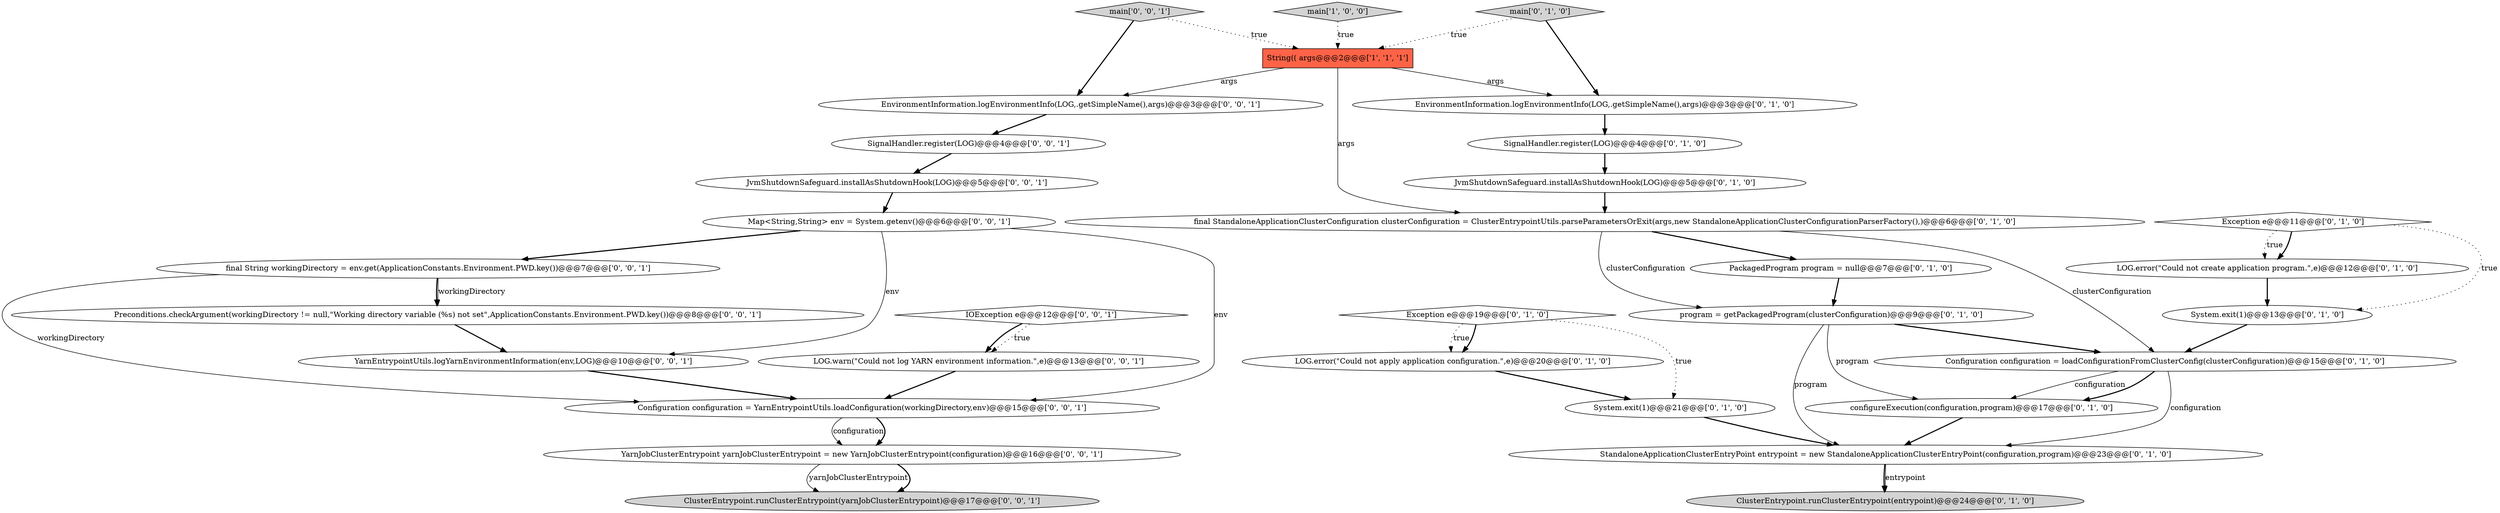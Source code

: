 digraph {
23 [style = filled, label = "SignalHandler.register(LOG)@@@4@@@['0', '0', '1']", fillcolor = white, shape = ellipse image = "AAA0AAABBB3BBB"];
18 [style = filled, label = "Exception e@@@19@@@['0', '1', '0']", fillcolor = white, shape = diamond image = "AAA0AAABBB2BBB"];
24 [style = filled, label = "main['0', '0', '1']", fillcolor = lightgray, shape = diamond image = "AAA0AAABBB3BBB"];
22 [style = filled, label = "ClusterEntrypoint.runClusterEntrypoint(yarnJobClusterEntrypoint)@@@17@@@['0', '0', '1']", fillcolor = lightgray, shape = ellipse image = "AAA0AAABBB3BBB"];
20 [style = filled, label = "YarnJobClusterEntrypoint yarnJobClusterEntrypoint = new YarnJobClusterEntrypoint(configuration)@@@16@@@['0', '0', '1']", fillcolor = white, shape = ellipse image = "AAA0AAABBB3BBB"];
17 [style = filled, label = "SignalHandler.register(LOG)@@@4@@@['0', '1', '0']", fillcolor = white, shape = ellipse image = "AAA0AAABBB2BBB"];
30 [style = filled, label = "EnvironmentInformation.logEnvironmentInfo(LOG,.getSimpleName(),args)@@@3@@@['0', '0', '1']", fillcolor = white, shape = ellipse image = "AAA0AAABBB3BBB"];
5 [style = filled, label = "ClusterEntrypoint.runClusterEntrypoint(entrypoint)@@@24@@@['0', '1', '0']", fillcolor = lightgray, shape = ellipse image = "AAA0AAABBB2BBB"];
28 [style = filled, label = "Preconditions.checkArgument(workingDirectory != null,\"Working directory variable (%s) not set\",ApplicationConstants.Environment.PWD.key())@@@8@@@['0', '0', '1']", fillcolor = white, shape = ellipse image = "AAA0AAABBB3BBB"];
8 [style = filled, label = "StandaloneApplicationClusterEntryPoint entrypoint = new StandaloneApplicationClusterEntryPoint(configuration,program)@@@23@@@['0', '1', '0']", fillcolor = white, shape = ellipse image = "AAA0AAABBB2BBB"];
19 [style = filled, label = "JvmShutdownSafeguard.installAsShutdownHook(LOG)@@@5@@@['0', '0', '1']", fillcolor = white, shape = ellipse image = "AAA0AAABBB3BBB"];
26 [style = filled, label = "LOG.warn(\"Could not log YARN environment information.\",e)@@@13@@@['0', '0', '1']", fillcolor = white, shape = ellipse image = "AAA0AAABBB3BBB"];
29 [style = filled, label = "Configuration configuration = YarnEntrypointUtils.loadConfiguration(workingDirectory,env)@@@15@@@['0', '0', '1']", fillcolor = white, shape = ellipse image = "AAA0AAABBB3BBB"];
4 [style = filled, label = "Exception e@@@11@@@['0', '1', '0']", fillcolor = white, shape = diamond image = "AAA0AAABBB2BBB"];
1 [style = filled, label = "main['1', '0', '0']", fillcolor = lightgray, shape = diamond image = "AAA0AAABBB1BBB"];
31 [style = filled, label = "IOException e@@@12@@@['0', '0', '1']", fillcolor = white, shape = diamond image = "AAA0AAABBB3BBB"];
14 [style = filled, label = "configureExecution(configuration,program)@@@17@@@['0', '1', '0']", fillcolor = white, shape = ellipse image = "AAA0AAABBB2BBB"];
13 [style = filled, label = "Configuration configuration = loadConfigurationFromClusterConfig(clusterConfiguration)@@@15@@@['0', '1', '0']", fillcolor = white, shape = ellipse image = "AAA0AAABBB2BBB"];
3 [style = filled, label = "JvmShutdownSafeguard.installAsShutdownHook(LOG)@@@5@@@['0', '1', '0']", fillcolor = white, shape = ellipse image = "AAA0AAABBB2BBB"];
16 [style = filled, label = "LOG.error(\"Could not apply application configuration.\",e)@@@20@@@['0', '1', '0']", fillcolor = white, shape = ellipse image = "AAA0AAABBB2BBB"];
25 [style = filled, label = "final String workingDirectory = env.get(ApplicationConstants.Environment.PWD.key())@@@7@@@['0', '0', '1']", fillcolor = white, shape = ellipse image = "AAA0AAABBB3BBB"];
2 [style = filled, label = "PackagedProgram program = null@@@7@@@['0', '1', '0']", fillcolor = white, shape = ellipse image = "AAA0AAABBB2BBB"];
6 [style = filled, label = "program = getPackagedProgram(clusterConfiguration)@@@9@@@['0', '1', '0']", fillcolor = white, shape = ellipse image = "AAA0AAABBB2BBB"];
9 [style = filled, label = "final StandaloneApplicationClusterConfiguration clusterConfiguration = ClusterEntrypointUtils.parseParametersOrExit(args,new StandaloneApplicationClusterConfigurationParserFactory(),)@@@6@@@['0', '1', '0']", fillcolor = white, shape = ellipse image = "AAA1AAABBB2BBB"];
10 [style = filled, label = "main['0', '1', '0']", fillcolor = lightgray, shape = diamond image = "AAA0AAABBB2BBB"];
7 [style = filled, label = "System.exit(1)@@@21@@@['0', '1', '0']", fillcolor = white, shape = ellipse image = "AAA0AAABBB2BBB"];
21 [style = filled, label = "YarnEntrypointUtils.logYarnEnvironmentInformation(env,LOG)@@@10@@@['0', '0', '1']", fillcolor = white, shape = ellipse image = "AAA0AAABBB3BBB"];
27 [style = filled, label = "Map<String,String> env = System.getenv()@@@6@@@['0', '0', '1']", fillcolor = white, shape = ellipse image = "AAA0AAABBB3BBB"];
12 [style = filled, label = "System.exit(1)@@@13@@@['0', '1', '0']", fillcolor = white, shape = ellipse image = "AAA0AAABBB2BBB"];
0 [style = filled, label = "String(( args@@@2@@@['1', '1', '1']", fillcolor = tomato, shape = box image = "AAA0AAABBB1BBB"];
11 [style = filled, label = "LOG.error(\"Could not create application program.\",e)@@@12@@@['0', '1', '0']", fillcolor = white, shape = ellipse image = "AAA0AAABBB2BBB"];
15 [style = filled, label = "EnvironmentInformation.logEnvironmentInfo(LOG,.getSimpleName(),args)@@@3@@@['0', '1', '0']", fillcolor = white, shape = ellipse image = "AAA0AAABBB2BBB"];
28->21 [style = bold, label=""];
20->22 [style = solid, label="yarnJobClusterEntrypoint"];
9->6 [style = solid, label="clusterConfiguration"];
7->8 [style = bold, label=""];
11->12 [style = bold, label=""];
8->5 [style = bold, label=""];
23->19 [style = bold, label=""];
13->8 [style = solid, label="configuration"];
25->29 [style = solid, label="workingDirectory"];
24->0 [style = dotted, label="true"];
27->25 [style = bold, label=""];
1->0 [style = dotted, label="true"];
4->12 [style = dotted, label="true"];
0->9 [style = solid, label="args"];
6->8 [style = solid, label="program"];
4->11 [style = bold, label=""];
27->21 [style = solid, label="env"];
20->22 [style = bold, label=""];
9->2 [style = bold, label=""];
4->11 [style = dotted, label="true"];
6->13 [style = bold, label=""];
27->29 [style = solid, label="env"];
10->0 [style = dotted, label="true"];
17->3 [style = bold, label=""];
24->30 [style = bold, label=""];
31->26 [style = bold, label=""];
21->29 [style = bold, label=""];
12->13 [style = bold, label=""];
19->27 [style = bold, label=""];
18->16 [style = dotted, label="true"];
25->28 [style = solid, label="workingDirectory"];
25->28 [style = bold, label=""];
29->20 [style = solid, label="configuration"];
18->7 [style = dotted, label="true"];
9->13 [style = solid, label="clusterConfiguration"];
6->14 [style = solid, label="program"];
8->5 [style = solid, label="entrypoint"];
30->23 [style = bold, label=""];
3->9 [style = bold, label=""];
31->26 [style = dotted, label="true"];
13->14 [style = solid, label="configuration"];
18->16 [style = bold, label=""];
14->8 [style = bold, label=""];
2->6 [style = bold, label=""];
16->7 [style = bold, label=""];
0->30 [style = solid, label="args"];
10->15 [style = bold, label=""];
0->15 [style = solid, label="args"];
13->14 [style = bold, label=""];
26->29 [style = bold, label=""];
29->20 [style = bold, label=""];
15->17 [style = bold, label=""];
}
